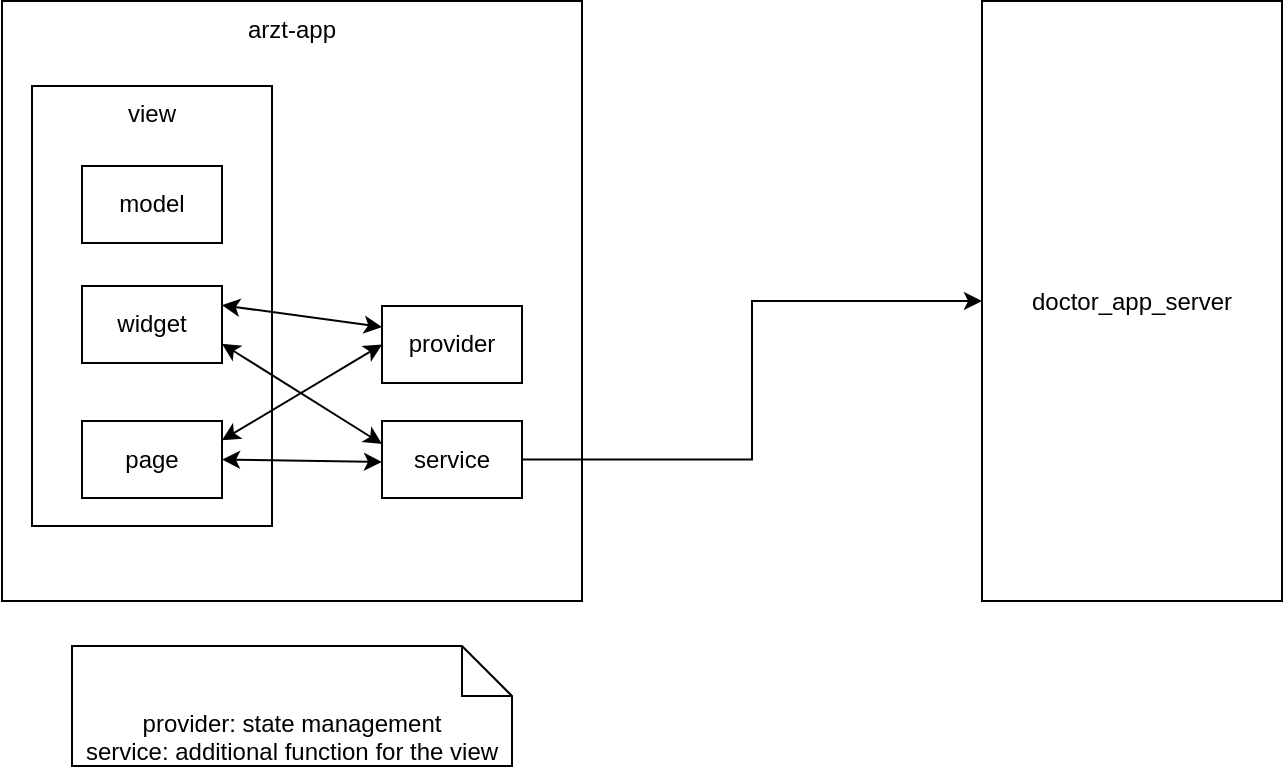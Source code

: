 <mxfile version="16.5.1" type="device"><diagram id="rMuEzbAcM8XZC9YnklNb" name="component-view"><mxGraphModel dx="1933" dy="2014" grid="1" gridSize="10" guides="1" tooltips="1" connect="1" arrows="1" fold="1" page="1" pageScale="1" pageWidth="827" pageHeight="1169" math="0" shadow="0"><root><mxCell id="0"/><mxCell id="1" parent="0"/><mxCell id="Dva12stilFwRcjEg4jjQ-7" value="arzt-app" style="rounded=0;whiteSpace=wrap;html=1;verticalAlign=top;" vertex="1" parent="1"><mxGeometry x="-790" y="-42.5" width="290" height="300" as="geometry"/></mxCell><mxCell id="Dva12stilFwRcjEg4jjQ-13" value="view" style="rounded=0;whiteSpace=wrap;html=1;verticalAlign=top;" vertex="1" parent="1"><mxGeometry x="-775" width="120" height="220" as="geometry"/></mxCell><mxCell id="YAJ68raBt5fQkzJ33JVn-11" value="" style="endArrow=none;startArrow=classic;html=1;rounded=0;exitX=0;exitY=0.5;exitDx=0;exitDy=0;entryX=1;entryY=0.5;entryDx=0;entryDy=0;startFill=1;endFill=0;edgeStyle=orthogonalEdgeStyle;" parent="1" source="Dva12stilFwRcjEg4jjQ-6" target="Dva12stilFwRcjEg4jjQ-9" edge="1"><mxGeometry width="50" height="50" relative="1" as="geometry"><mxPoint x="-300" y="80" as="sourcePoint"/><mxPoint x="-530" y="188" as="targetPoint"/></mxGeometry></mxCell><mxCell id="YAJ68raBt5fQkzJ33JVn-4" value="" style="endArrow=classic;startArrow=classic;html=1;rounded=0;exitX=0;exitY=0.273;exitDx=0;exitDy=0;exitPerimeter=0;entryX=1;entryY=0.25;entryDx=0;entryDy=0;" parent="1" source="Dva12stilFwRcjEg4jjQ-8" target="Dva12stilFwRcjEg4jjQ-11" edge="1"><mxGeometry width="50" height="50" relative="1" as="geometry"><mxPoint x="-600" y="120.5" as="sourcePoint"/><mxPoint x="-680" y="120.5" as="targetPoint"/></mxGeometry></mxCell><mxCell id="2" style="rounded=0;orthogonalLoop=1;jettySize=auto;html=1;entryX=0;entryY=0;entryDx=0;entryDy=32;entryPerimeter=0;startArrow=classic;startFill=1;exitX=1;exitY=0.5;exitDx=0;exitDy=0;" parent="1" source="Dva12stilFwRcjEg4jjQ-12" edge="1"><mxGeometry relative="1" as="geometry"><mxPoint x="-680" y="188" as="sourcePoint"/><mxPoint x="-600" y="188" as="targetPoint"/></mxGeometry></mxCell><mxCell id="4" style="edgeStyle=none;rounded=0;orthogonalLoop=1;jettySize=auto;html=1;entryX=1;entryY=0.25;entryDx=0;entryDy=0;startArrow=classic;startFill=1;exitX=0;exitY=0.5;exitDx=0;exitDy=0;" parent="1" source="Dva12stilFwRcjEg4jjQ-8" target="Dva12stilFwRcjEg4jjQ-12" edge="1"><mxGeometry relative="1" as="geometry"><mxPoint x="-600" y="129.5" as="sourcePoint"/><mxPoint x="-680" y="179" as="targetPoint"/></mxGeometry></mxCell><mxCell id="5" style="edgeStyle=none;rounded=0;orthogonalLoop=1;jettySize=auto;html=1;startArrow=classic;startFill=1;exitX=0;exitY=0;exitDx=0;exitDy=23;exitPerimeter=0;entryX=1;entryY=0.75;entryDx=0;entryDy=0;" parent="1" edge="1" target="Dva12stilFwRcjEg4jjQ-11"><mxGeometry relative="1" as="geometry"><mxPoint x="-680" y="130" as="targetPoint"/><mxPoint x="-600" y="179" as="sourcePoint"/></mxGeometry></mxCell><mxCell id="Dva12stilFwRcjEg4jjQ-5" value="provider: state management&lt;br&gt;service: additional function for the view" style="shape=note2;boundedLbl=1;whiteSpace=wrap;html=1;size=25;verticalAlign=top;align=center;" vertex="1" parent="1"><mxGeometry x="-755" y="280" width="220" height="60" as="geometry"/></mxCell><mxCell id="Dva12stilFwRcjEg4jjQ-6" value="doctor_app_server" style="rounded=0;whiteSpace=wrap;html=1;" vertex="1" parent="1"><mxGeometry x="-300" y="-42.5" width="150" height="300" as="geometry"/></mxCell><mxCell id="Dva12stilFwRcjEg4jjQ-8" value="provider" style="rounded=0;whiteSpace=wrap;html=1;" vertex="1" parent="1"><mxGeometry x="-600" y="110" width="70" height="38.5" as="geometry"/></mxCell><mxCell id="Dva12stilFwRcjEg4jjQ-9" value="service" style="rounded=0;whiteSpace=wrap;html=1;" vertex="1" parent="1"><mxGeometry x="-600" y="167.5" width="70" height="38.5" as="geometry"/></mxCell><mxCell id="Dva12stilFwRcjEg4jjQ-10" value="model" style="rounded=0;whiteSpace=wrap;html=1;" vertex="1" parent="1"><mxGeometry x="-750" y="40" width="70" height="38.5" as="geometry"/></mxCell><mxCell id="Dva12stilFwRcjEg4jjQ-11" value="widget" style="rounded=0;whiteSpace=wrap;html=1;" vertex="1" parent="1"><mxGeometry x="-750" y="100" width="70" height="38.5" as="geometry"/></mxCell><mxCell id="Dva12stilFwRcjEg4jjQ-12" value="page" style="rounded=0;whiteSpace=wrap;html=1;" vertex="1" parent="1"><mxGeometry x="-750" y="167.5" width="70" height="38.5" as="geometry"/></mxCell></root></mxGraphModel></diagram></mxfile>